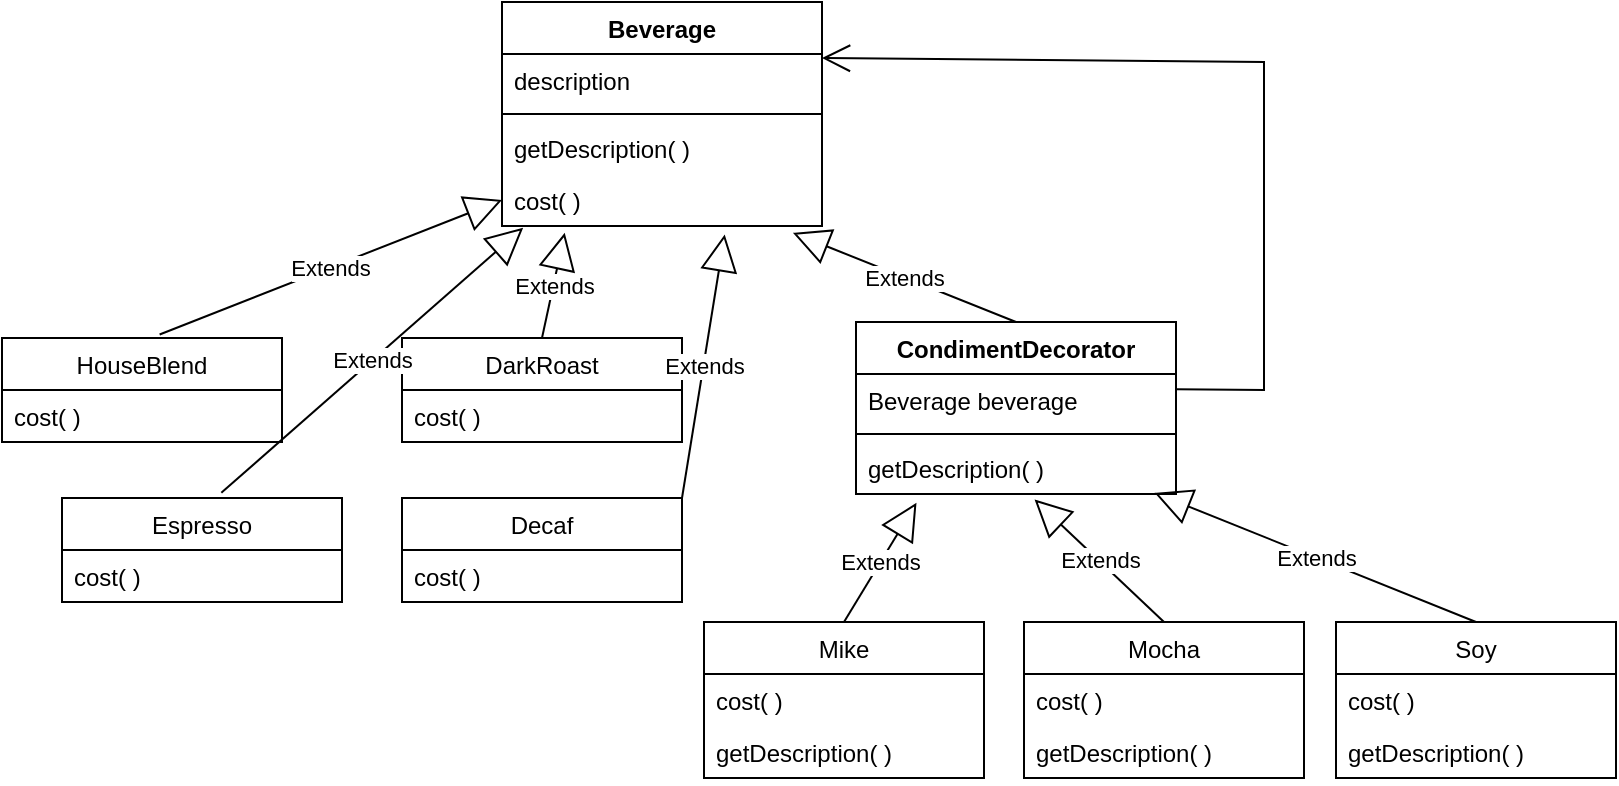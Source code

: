 <mxfile version="20.3.0" type="device"><diagram id="C5RBs43oDa-KdzZeNtuy" name="Page-1"><mxGraphModel dx="823" dy="584" grid="0" gridSize="10" guides="1" tooltips="1" connect="1" arrows="1" fold="1" page="1" pageScale="1" pageWidth="827" pageHeight="1169" math="0" shadow="0"><root><mxCell id="WIyWlLk6GJQsqaUBKTNV-0"/><mxCell id="WIyWlLk6GJQsqaUBKTNV-1" parent="WIyWlLk6GJQsqaUBKTNV-0"/><mxCell id="UHMaxP9jU6xxjesVl82k-4" value="Beverage" style="swimlane;fontStyle=1;align=center;verticalAlign=top;childLayout=stackLayout;horizontal=1;startSize=26;horizontalStack=0;resizeParent=1;resizeParentMax=0;resizeLast=0;collapsible=1;marginBottom=0;" vertex="1" parent="WIyWlLk6GJQsqaUBKTNV-1"><mxGeometry x="259" y="50" width="160" height="112" as="geometry"/></mxCell><mxCell id="UHMaxP9jU6xxjesVl82k-5" value="description" style="text;strokeColor=none;fillColor=none;align=left;verticalAlign=top;spacingLeft=4;spacingRight=4;overflow=hidden;rotatable=0;points=[[0,0.5],[1,0.5]];portConstraint=eastwest;" vertex="1" parent="UHMaxP9jU6xxjesVl82k-4"><mxGeometry y="26" width="160" height="26" as="geometry"/></mxCell><mxCell id="UHMaxP9jU6xxjesVl82k-6" value="" style="line;strokeWidth=1;fillColor=none;align=left;verticalAlign=middle;spacingTop=-1;spacingLeft=3;spacingRight=3;rotatable=0;labelPosition=right;points=[];portConstraint=eastwest;strokeColor=inherit;" vertex="1" parent="UHMaxP9jU6xxjesVl82k-4"><mxGeometry y="52" width="160" height="8" as="geometry"/></mxCell><mxCell id="UHMaxP9jU6xxjesVl82k-7" value="getDescription( )" style="text;strokeColor=none;fillColor=none;align=left;verticalAlign=top;spacingLeft=4;spacingRight=4;overflow=hidden;rotatable=0;points=[[0,0.5],[1,0.5]];portConstraint=eastwest;" vertex="1" parent="UHMaxP9jU6xxjesVl82k-4"><mxGeometry y="60" width="160" height="26" as="geometry"/></mxCell><mxCell id="UHMaxP9jU6xxjesVl82k-8" value="cost( )" style="text;strokeColor=none;fillColor=none;align=left;verticalAlign=top;spacingLeft=4;spacingRight=4;overflow=hidden;rotatable=0;points=[[0,0.5],[1,0.5]];portConstraint=eastwest;" vertex="1" parent="UHMaxP9jU6xxjesVl82k-4"><mxGeometry y="86" width="160" height="26" as="geometry"/></mxCell><mxCell id="UHMaxP9jU6xxjesVl82k-9" value="HouseBlend" style="swimlane;fontStyle=0;childLayout=stackLayout;horizontal=1;startSize=26;fillColor=none;horizontalStack=0;resizeParent=1;resizeParentMax=0;resizeLast=0;collapsible=1;marginBottom=0;" vertex="1" parent="WIyWlLk6GJQsqaUBKTNV-1"><mxGeometry x="9" y="218" width="140" height="52" as="geometry"/></mxCell><mxCell id="UHMaxP9jU6xxjesVl82k-10" value="cost( )" style="text;strokeColor=none;fillColor=none;align=left;verticalAlign=top;spacingLeft=4;spacingRight=4;overflow=hidden;rotatable=0;points=[[0,0.5],[1,0.5]];portConstraint=eastwest;" vertex="1" parent="UHMaxP9jU6xxjesVl82k-9"><mxGeometry y="26" width="140" height="26" as="geometry"/></mxCell><mxCell id="UHMaxP9jU6xxjesVl82k-13" value="DarkRoast" style="swimlane;fontStyle=0;childLayout=stackLayout;horizontal=1;startSize=26;fillColor=none;horizontalStack=0;resizeParent=1;resizeParentMax=0;resizeLast=0;collapsible=1;marginBottom=0;" vertex="1" parent="WIyWlLk6GJQsqaUBKTNV-1"><mxGeometry x="209" y="218" width="140" height="52" as="geometry"/></mxCell><mxCell id="UHMaxP9jU6xxjesVl82k-14" value="cost( )" style="text;strokeColor=none;fillColor=none;align=left;verticalAlign=top;spacingLeft=4;spacingRight=4;overflow=hidden;rotatable=0;points=[[0,0.5],[1,0.5]];portConstraint=eastwest;" vertex="1" parent="UHMaxP9jU6xxjesVl82k-13"><mxGeometry y="26" width="140" height="26" as="geometry"/></mxCell><mxCell id="UHMaxP9jU6xxjesVl82k-15" value="Espresso" style="swimlane;fontStyle=0;childLayout=stackLayout;horizontal=1;startSize=26;fillColor=none;horizontalStack=0;resizeParent=1;resizeParentMax=0;resizeLast=0;collapsible=1;marginBottom=0;" vertex="1" parent="WIyWlLk6GJQsqaUBKTNV-1"><mxGeometry x="39" y="298" width="140" height="52" as="geometry"/></mxCell><mxCell id="UHMaxP9jU6xxjesVl82k-16" value="cost( )" style="text;strokeColor=none;fillColor=none;align=left;verticalAlign=top;spacingLeft=4;spacingRight=4;overflow=hidden;rotatable=0;points=[[0,0.5],[1,0.5]];portConstraint=eastwest;" vertex="1" parent="UHMaxP9jU6xxjesVl82k-15"><mxGeometry y="26" width="140" height="26" as="geometry"/></mxCell><mxCell id="UHMaxP9jU6xxjesVl82k-17" value="Decaf" style="swimlane;fontStyle=0;childLayout=stackLayout;horizontal=1;startSize=26;fillColor=none;horizontalStack=0;resizeParent=1;resizeParentMax=0;resizeLast=0;collapsible=1;marginBottom=0;" vertex="1" parent="WIyWlLk6GJQsqaUBKTNV-1"><mxGeometry x="209" y="298" width="140" height="52" as="geometry"/></mxCell><mxCell id="UHMaxP9jU6xxjesVl82k-18" value="cost( )" style="text;strokeColor=none;fillColor=none;align=left;verticalAlign=top;spacingLeft=4;spacingRight=4;overflow=hidden;rotatable=0;points=[[0,0.5],[1,0.5]];portConstraint=eastwest;" vertex="1" parent="UHMaxP9jU6xxjesVl82k-17"><mxGeometry y="26" width="140" height="26" as="geometry"/></mxCell><mxCell id="UHMaxP9jU6xxjesVl82k-19" value="CondimentDecorator" style="swimlane;fontStyle=1;align=center;verticalAlign=top;childLayout=stackLayout;horizontal=1;startSize=26;horizontalStack=0;resizeParent=1;resizeParentMax=0;resizeLast=0;collapsible=1;marginBottom=0;" vertex="1" parent="WIyWlLk6GJQsqaUBKTNV-1"><mxGeometry x="436" y="210" width="160" height="86" as="geometry"/></mxCell><mxCell id="UHMaxP9jU6xxjesVl82k-20" value="Beverage beverage" style="text;strokeColor=none;fillColor=none;align=left;verticalAlign=top;spacingLeft=4;spacingRight=4;overflow=hidden;rotatable=0;points=[[0,0.5],[1,0.5]];portConstraint=eastwest;" vertex="1" parent="UHMaxP9jU6xxjesVl82k-19"><mxGeometry y="26" width="160" height="26" as="geometry"/></mxCell><mxCell id="UHMaxP9jU6xxjesVl82k-21" value="" style="line;strokeWidth=1;fillColor=none;align=left;verticalAlign=middle;spacingTop=-1;spacingLeft=3;spacingRight=3;rotatable=0;labelPosition=right;points=[];portConstraint=eastwest;strokeColor=inherit;" vertex="1" parent="UHMaxP9jU6xxjesVl82k-19"><mxGeometry y="52" width="160" height="8" as="geometry"/></mxCell><mxCell id="UHMaxP9jU6xxjesVl82k-22" value="getDescription( )" style="text;strokeColor=none;fillColor=none;align=left;verticalAlign=top;spacingLeft=4;spacingRight=4;overflow=hidden;rotatable=0;points=[[0,0.5],[1,0.5]];portConstraint=eastwest;" vertex="1" parent="UHMaxP9jU6xxjesVl82k-19"><mxGeometry y="60" width="160" height="26" as="geometry"/></mxCell><mxCell id="UHMaxP9jU6xxjesVl82k-24" value="Mike" style="swimlane;fontStyle=0;childLayout=stackLayout;horizontal=1;startSize=26;fillColor=none;horizontalStack=0;resizeParent=1;resizeParentMax=0;resizeLast=0;collapsible=1;marginBottom=0;" vertex="1" parent="WIyWlLk6GJQsqaUBKTNV-1"><mxGeometry x="360" y="360" width="140" height="78" as="geometry"/></mxCell><mxCell id="UHMaxP9jU6xxjesVl82k-25" value="cost( )" style="text;strokeColor=none;fillColor=none;align=left;verticalAlign=top;spacingLeft=4;spacingRight=4;overflow=hidden;rotatable=0;points=[[0,0.5],[1,0.5]];portConstraint=eastwest;" vertex="1" parent="UHMaxP9jU6xxjesVl82k-24"><mxGeometry y="26" width="140" height="26" as="geometry"/></mxCell><mxCell id="UHMaxP9jU6xxjesVl82k-26" value="getDescription( )" style="text;strokeColor=none;fillColor=none;align=left;verticalAlign=top;spacingLeft=4;spacingRight=4;overflow=hidden;rotatable=0;points=[[0,0.5],[1,0.5]];portConstraint=eastwest;" vertex="1" parent="UHMaxP9jU6xxjesVl82k-24"><mxGeometry y="52" width="140" height="26" as="geometry"/></mxCell><mxCell id="UHMaxP9jU6xxjesVl82k-27" value="Mocha" style="swimlane;fontStyle=0;childLayout=stackLayout;horizontal=1;startSize=26;fillColor=none;horizontalStack=0;resizeParent=1;resizeParentMax=0;resizeLast=0;collapsible=1;marginBottom=0;" vertex="1" parent="WIyWlLk6GJQsqaUBKTNV-1"><mxGeometry x="520" y="360" width="140" height="78" as="geometry"/></mxCell><mxCell id="UHMaxP9jU6xxjesVl82k-28" value="cost( )" style="text;strokeColor=none;fillColor=none;align=left;verticalAlign=top;spacingLeft=4;spacingRight=4;overflow=hidden;rotatable=0;points=[[0,0.5],[1,0.5]];portConstraint=eastwest;" vertex="1" parent="UHMaxP9jU6xxjesVl82k-27"><mxGeometry y="26" width="140" height="26" as="geometry"/></mxCell><mxCell id="UHMaxP9jU6xxjesVl82k-29" value="getDescription( )" style="text;strokeColor=none;fillColor=none;align=left;verticalAlign=top;spacingLeft=4;spacingRight=4;overflow=hidden;rotatable=0;points=[[0,0.5],[1,0.5]];portConstraint=eastwest;" vertex="1" parent="UHMaxP9jU6xxjesVl82k-27"><mxGeometry y="52" width="140" height="26" as="geometry"/></mxCell><mxCell id="UHMaxP9jU6xxjesVl82k-30" value="Soy" style="swimlane;fontStyle=0;childLayout=stackLayout;horizontal=1;startSize=26;fillColor=none;horizontalStack=0;resizeParent=1;resizeParentMax=0;resizeLast=0;collapsible=1;marginBottom=0;" vertex="1" parent="WIyWlLk6GJQsqaUBKTNV-1"><mxGeometry x="676" y="360" width="140" height="78" as="geometry"/></mxCell><mxCell id="UHMaxP9jU6xxjesVl82k-31" value="cost( )" style="text;strokeColor=none;fillColor=none;align=left;verticalAlign=top;spacingLeft=4;spacingRight=4;overflow=hidden;rotatable=0;points=[[0,0.5],[1,0.5]];portConstraint=eastwest;" vertex="1" parent="UHMaxP9jU6xxjesVl82k-30"><mxGeometry y="26" width="140" height="26" as="geometry"/></mxCell><mxCell id="UHMaxP9jU6xxjesVl82k-32" value="getDescription( )" style="text;strokeColor=none;fillColor=none;align=left;verticalAlign=top;spacingLeft=4;spacingRight=4;overflow=hidden;rotatable=0;points=[[0,0.5],[1,0.5]];portConstraint=eastwest;" vertex="1" parent="UHMaxP9jU6xxjesVl82k-30"><mxGeometry y="52" width="140" height="26" as="geometry"/></mxCell><mxCell id="UHMaxP9jU6xxjesVl82k-39" value="Extends" style="endArrow=block;endSize=16;endFill=0;html=1;rounded=0;entryX=0.196;entryY=1.131;entryDx=0;entryDy=0;entryPerimeter=0;exitX=0.5;exitY=0;exitDx=0;exitDy=0;" edge="1" parent="WIyWlLk6GJQsqaUBKTNV-1" source="UHMaxP9jU6xxjesVl82k-13" target="UHMaxP9jU6xxjesVl82k-8"><mxGeometry width="160" relative="1" as="geometry"><mxPoint x="210" y="200" as="sourcePoint"/><mxPoint x="370" y="200" as="targetPoint"/></mxGeometry></mxCell><mxCell id="UHMaxP9jU6xxjesVl82k-40" value="Extends" style="endArrow=block;endSize=16;endFill=0;html=1;rounded=0;entryX=0;entryY=0.5;entryDx=0;entryDy=0;exitX=0.563;exitY=-0.034;exitDx=0;exitDy=0;exitPerimeter=0;" edge="1" parent="WIyWlLk6GJQsqaUBKTNV-1" source="UHMaxP9jU6xxjesVl82k-9" target="UHMaxP9jU6xxjesVl82k-8"><mxGeometry width="160" relative="1" as="geometry"><mxPoint x="49" y="190" as="sourcePoint"/><mxPoint x="209" y="190" as="targetPoint"/></mxGeometry></mxCell><mxCell id="UHMaxP9jU6xxjesVl82k-44" value="Extends" style="endArrow=block;endSize=16;endFill=0;html=1;rounded=0;entryX=0.066;entryY=1.035;entryDx=0;entryDy=0;entryPerimeter=0;exitX=0.569;exitY=-0.05;exitDx=0;exitDy=0;exitPerimeter=0;" edge="1" parent="WIyWlLk6GJQsqaUBKTNV-1" source="UHMaxP9jU6xxjesVl82k-15" target="UHMaxP9jU6xxjesVl82k-8"><mxGeometry width="160" relative="1" as="geometry"><mxPoint x="60" y="297.17" as="sourcePoint"/><mxPoint x="220" y="297.17" as="targetPoint"/></mxGeometry></mxCell><mxCell id="UHMaxP9jU6xxjesVl82k-45" value="Extends" style="endArrow=block;endSize=16;endFill=0;html=1;rounded=0;entryX=0.696;entryY=1.163;entryDx=0;entryDy=0;entryPerimeter=0;exitX=1;exitY=0;exitDx=0;exitDy=0;" edge="1" parent="WIyWlLk6GJQsqaUBKTNV-1" source="UHMaxP9jU6xxjesVl82k-17" target="UHMaxP9jU6xxjesVl82k-8"><mxGeometry width="160" relative="1" as="geometry"><mxPoint x="280" y="290" as="sourcePoint"/><mxPoint x="440" y="280" as="targetPoint"/></mxGeometry></mxCell><mxCell id="UHMaxP9jU6xxjesVl82k-46" value="Extends" style="endArrow=block;endSize=16;endFill=0;html=1;rounded=0;entryX=0.909;entryY=1.131;entryDx=0;entryDy=0;entryPerimeter=0;exitX=0.5;exitY=0;exitDx=0;exitDy=0;" edge="1" parent="WIyWlLk6GJQsqaUBKTNV-1" source="UHMaxP9jU6xxjesVl82k-19" target="UHMaxP9jU6xxjesVl82k-8"><mxGeometry width="160" relative="1" as="geometry"><mxPoint x="370" y="280" as="sourcePoint"/><mxPoint x="530" y="280" as="targetPoint"/></mxGeometry></mxCell><mxCell id="UHMaxP9jU6xxjesVl82k-47" value="Extends" style="endArrow=block;endSize=16;endFill=0;html=1;rounded=0;entryX=0.189;entryY=1.17;entryDx=0;entryDy=0;entryPerimeter=0;exitX=0.5;exitY=0;exitDx=0;exitDy=0;" edge="1" parent="WIyWlLk6GJQsqaUBKTNV-1" source="UHMaxP9jU6xxjesVl82k-24" target="UHMaxP9jU6xxjesVl82k-22"><mxGeometry width="160" relative="1" as="geometry"><mxPoint x="410" y="280" as="sourcePoint"/><mxPoint x="570" y="280" as="targetPoint"/></mxGeometry></mxCell><mxCell id="UHMaxP9jU6xxjesVl82k-48" value="Extends" style="endArrow=block;endSize=16;endFill=0;html=1;rounded=0;entryX=0.558;entryY=1.106;entryDx=0;entryDy=0;entryPerimeter=0;exitX=0.5;exitY=0;exitDx=0;exitDy=0;" edge="1" parent="WIyWlLk6GJQsqaUBKTNV-1" source="UHMaxP9jU6xxjesVl82k-27" target="UHMaxP9jU6xxjesVl82k-22"><mxGeometry width="160" relative="1" as="geometry"><mxPoint x="410" y="280" as="sourcePoint"/><mxPoint x="570" y="280" as="targetPoint"/></mxGeometry></mxCell><mxCell id="UHMaxP9jU6xxjesVl82k-49" value="Extends" style="endArrow=block;endSize=16;endFill=0;html=1;rounded=0;entryX=0.933;entryY=0.978;entryDx=0;entryDy=0;entryPerimeter=0;exitX=0.5;exitY=0;exitDx=0;exitDy=0;" edge="1" parent="WIyWlLk6GJQsqaUBKTNV-1" source="UHMaxP9jU6xxjesVl82k-30" target="UHMaxP9jU6xxjesVl82k-22"><mxGeometry width="160" relative="1" as="geometry"><mxPoint x="480" y="280" as="sourcePoint"/><mxPoint x="640" y="280" as="targetPoint"/></mxGeometry></mxCell><mxCell id="UHMaxP9jU6xxjesVl82k-50" value="" style="endArrow=open;endFill=1;endSize=12;html=1;rounded=0;entryX=1;entryY=0.25;entryDx=0;entryDy=0;" edge="1" parent="WIyWlLk6GJQsqaUBKTNV-1" target="UHMaxP9jU6xxjesVl82k-4"><mxGeometry width="160" relative="1" as="geometry"><mxPoint x="596" y="243.58" as="sourcePoint"/><mxPoint x="756" y="243.58" as="targetPoint"/><Array as="points"><mxPoint x="640" y="244"/><mxPoint x="640" y="80"/></Array></mxGeometry></mxCell></root></mxGraphModel></diagram></mxfile>
